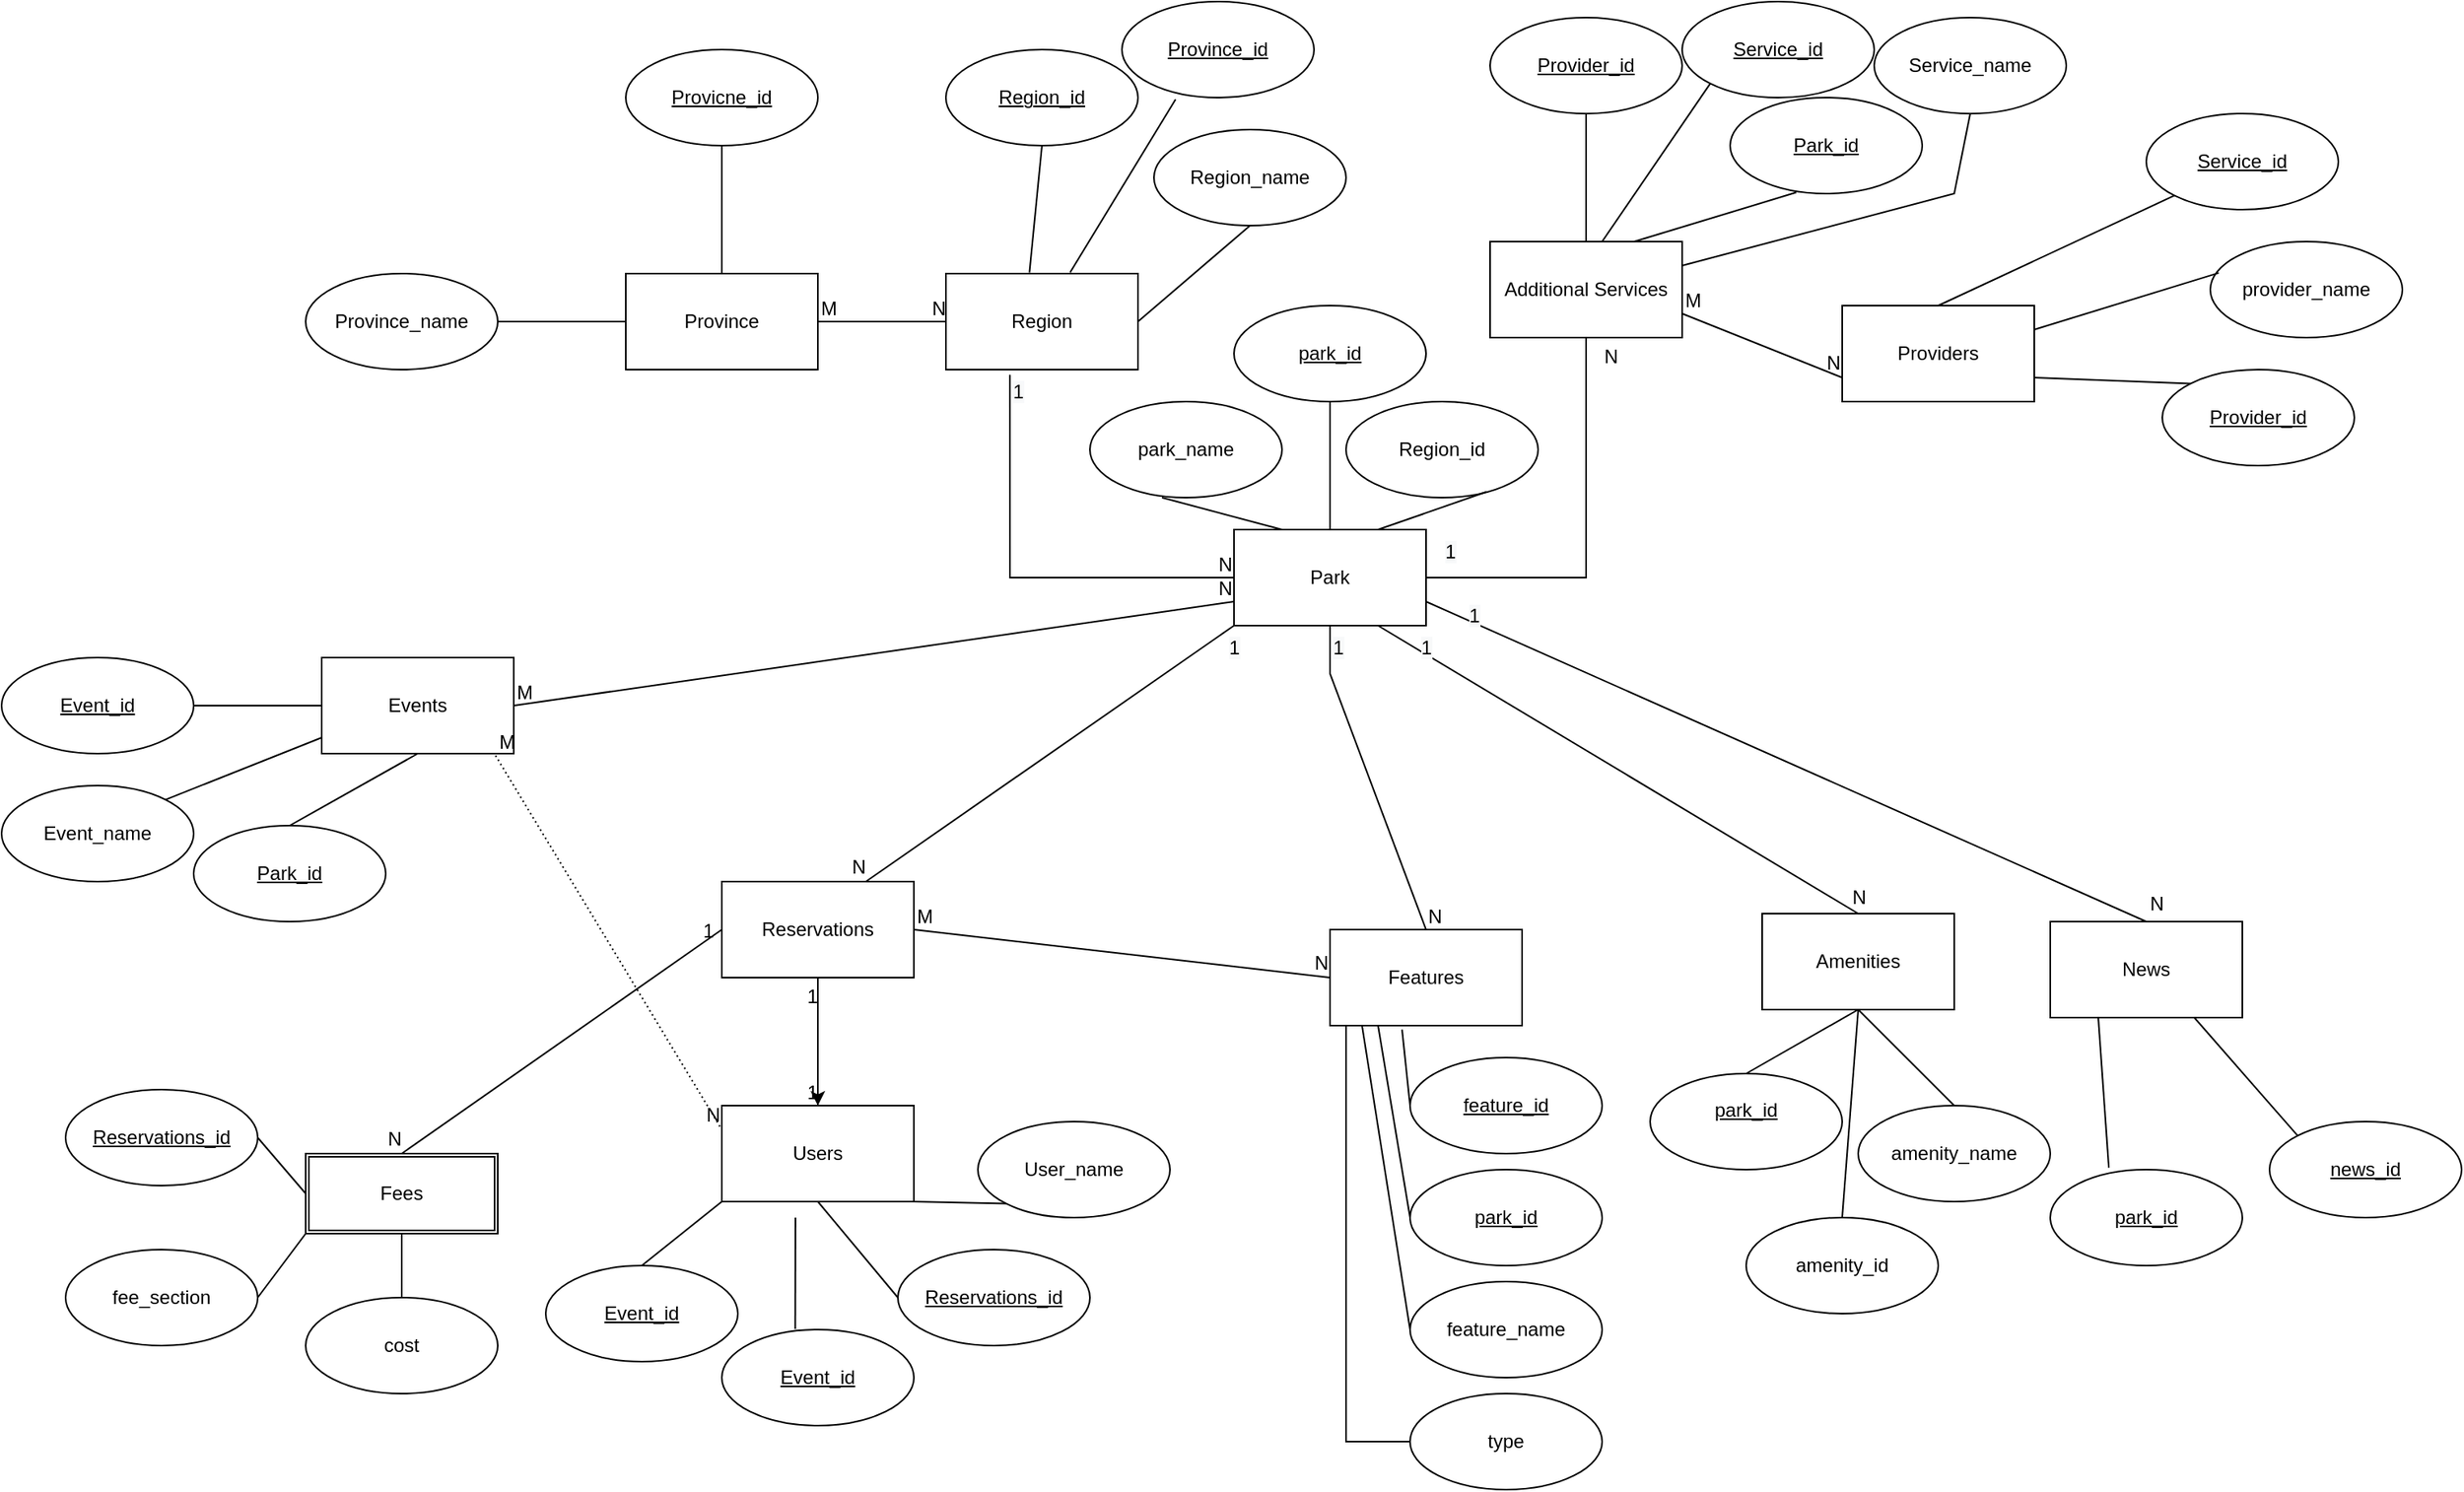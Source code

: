 <mxfile version="14.7.0" type="device"><diagram id="Ru9Gyq4Ven9jJbFdUqa-" name="Page-1"><mxGraphModel dx="2017" dy="718" grid="1" gridSize="10" guides="1" tooltips="1" connect="1" arrows="1" fold="1" page="1" pageScale="1" pageWidth="827" pageHeight="1169" math="0" shadow="0"><root><mxCell id="c_xQAYLgiLyRtK-3uw_F-0"/><mxCell id="c_xQAYLgiLyRtK-3uw_F-1" parent="c_xQAYLgiLyRtK-3uw_F-0"/><mxCell id="aypGaz_nGc7-xaIK_Xfo-0" value="Park" style="rounded=0;whiteSpace=wrap;html=1;" vertex="1" parent="c_xQAYLgiLyRtK-3uw_F-1"><mxGeometry x="-10" y="410" width="120" height="60" as="geometry"/></mxCell><mxCell id="aypGaz_nGc7-xaIK_Xfo-1" value="Region" style="rounded=0;whiteSpace=wrap;html=1;" vertex="1" parent="c_xQAYLgiLyRtK-3uw_F-1"><mxGeometry x="-190" y="250" width="120" height="60" as="geometry"/></mxCell><mxCell id="aypGaz_nGc7-xaIK_Xfo-5" value="Province" style="rounded=0;whiteSpace=wrap;html=1;" vertex="1" parent="c_xQAYLgiLyRtK-3uw_F-1"><mxGeometry x="-390" y="250" width="120" height="60" as="geometry"/></mxCell><mxCell id="aypGaz_nGc7-xaIK_Xfo-12" value="&lt;u&gt;Region_id&lt;/u&gt;" style="ellipse;whiteSpace=wrap;html=1;rounded=0;" vertex="1" parent="c_xQAYLgiLyRtK-3uw_F-1"><mxGeometry x="-190" y="110" width="120" height="60" as="geometry"/></mxCell><mxCell id="aypGaz_nGc7-xaIK_Xfo-14" value="Region_name" style="ellipse;whiteSpace=wrap;html=1;rounded=0;" vertex="1" parent="c_xQAYLgiLyRtK-3uw_F-1"><mxGeometry x="-60" y="160" width="120" height="60" as="geometry"/></mxCell><mxCell id="aypGaz_nGc7-xaIK_Xfo-16" value="&lt;u&gt;Province_id&lt;/u&gt;" style="ellipse;whiteSpace=wrap;html=1;rounded=0;" vertex="1" parent="c_xQAYLgiLyRtK-3uw_F-1"><mxGeometry x="-80" y="80" width="120" height="60" as="geometry"/></mxCell><mxCell id="aypGaz_nGc7-xaIK_Xfo-18" value="&lt;u&gt;Provicne_id&lt;/u&gt;" style="ellipse;whiteSpace=wrap;html=1;rounded=0;" vertex="1" parent="c_xQAYLgiLyRtK-3uw_F-1"><mxGeometry x="-390" y="110" width="120" height="60" as="geometry"/></mxCell><mxCell id="aypGaz_nGc7-xaIK_Xfo-20" value="Province_name" style="ellipse;whiteSpace=wrap;html=1;rounded=0;" vertex="1" parent="c_xQAYLgiLyRtK-3uw_F-1"><mxGeometry x="-590" y="250" width="120" height="60" as="geometry"/></mxCell><mxCell id="aypGaz_nGc7-xaIK_Xfo-22" value="Additional Services" style="rounded=0;whiteSpace=wrap;html=1;" vertex="1" parent="c_xQAYLgiLyRtK-3uw_F-1"><mxGeometry x="150" y="230" width="120" height="60" as="geometry"/></mxCell><mxCell id="aypGaz_nGc7-xaIK_Xfo-24" value="Providers" style="rounded=0;whiteSpace=wrap;html=1;" vertex="1" parent="c_xQAYLgiLyRtK-3uw_F-1"><mxGeometry x="370" y="270" width="120" height="60" as="geometry"/></mxCell><mxCell id="aypGaz_nGc7-xaIK_Xfo-26" value="&lt;u&gt;Provider_id&lt;/u&gt;" style="ellipse;whiteSpace=wrap;html=1;rounded=0;" vertex="1" parent="c_xQAYLgiLyRtK-3uw_F-1"><mxGeometry x="150" y="90" width="120" height="60" as="geometry"/></mxCell><mxCell id="aypGaz_nGc7-xaIK_Xfo-28" value="&lt;u&gt;Park_id&lt;/u&gt;" style="ellipse;whiteSpace=wrap;html=1;rounded=0;" vertex="1" parent="c_xQAYLgiLyRtK-3uw_F-1"><mxGeometry x="300" y="140" width="120" height="60" as="geometry"/></mxCell><mxCell id="aypGaz_nGc7-xaIK_Xfo-29" value="&lt;u&gt;Service_id&lt;/u&gt;" style="ellipse;whiteSpace=wrap;html=1;rounded=0;" vertex="1" parent="c_xQAYLgiLyRtK-3uw_F-1"><mxGeometry x="270" y="80" width="120" height="60" as="geometry"/></mxCell><mxCell id="aypGaz_nGc7-xaIK_Xfo-32" value="Service_name" style="ellipse;whiteSpace=wrap;html=1;rounded=0;" vertex="1" parent="c_xQAYLgiLyRtK-3uw_F-1"><mxGeometry x="390" y="90" width="120" height="60" as="geometry"/></mxCell><mxCell id="aypGaz_nGc7-xaIK_Xfo-35" value="provider_name" style="ellipse;whiteSpace=wrap;html=1;rounded=0;" vertex="1" parent="c_xQAYLgiLyRtK-3uw_F-1"><mxGeometry x="600" y="230" width="120" height="60" as="geometry"/></mxCell><mxCell id="aypGaz_nGc7-xaIK_Xfo-37" value="&lt;u&gt;Service_id&lt;/u&gt;" style="ellipse;whiteSpace=wrap;html=1;rounded=0;" vertex="1" parent="c_xQAYLgiLyRtK-3uw_F-1"><mxGeometry x="560" y="150" width="120" height="60" as="geometry"/></mxCell><mxCell id="aypGaz_nGc7-xaIK_Xfo-38" value="&lt;u&gt;Provider_id&lt;/u&gt;" style="ellipse;whiteSpace=wrap;html=1;rounded=0;" vertex="1" parent="c_xQAYLgiLyRtK-3uw_F-1"><mxGeometry x="570" y="310" width="120" height="60" as="geometry"/></mxCell><mxCell id="aypGaz_nGc7-xaIK_Xfo-41" value="Events" style="rounded=0;whiteSpace=wrap;html=1;" vertex="1" parent="c_xQAYLgiLyRtK-3uw_F-1"><mxGeometry x="-580" y="490" width="120" height="60" as="geometry"/></mxCell><mxCell id="aypGaz_nGc7-xaIK_Xfo-43" value="&lt;u&gt;Event_id&lt;/u&gt;" style="ellipse;whiteSpace=wrap;html=1;rounded=0;" vertex="1" parent="c_xQAYLgiLyRtK-3uw_F-1"><mxGeometry x="-780" y="490" width="120" height="60" as="geometry"/></mxCell><mxCell id="aypGaz_nGc7-xaIK_Xfo-45" value="Event_name" style="ellipse;whiteSpace=wrap;html=1;rounded=0;" vertex="1" parent="c_xQAYLgiLyRtK-3uw_F-1"><mxGeometry x="-780" y="570" width="120" height="60" as="geometry"/></mxCell><mxCell id="aypGaz_nGc7-xaIK_Xfo-46" value="&lt;u&gt;Park_id&lt;/u&gt;" style="ellipse;whiteSpace=wrap;html=1;rounded=0;" vertex="1" parent="c_xQAYLgiLyRtK-3uw_F-1"><mxGeometry x="-660" y="595" width="120" height="60" as="geometry"/></mxCell><mxCell id="aypGaz_nGc7-xaIK_Xfo-177" value="" style="edgeStyle=orthogonalEdgeStyle;rounded=0;orthogonalLoop=1;jettySize=auto;html=1;" edge="1" parent="c_xQAYLgiLyRtK-3uw_F-1" source="aypGaz_nGc7-xaIK_Xfo-49" target="aypGaz_nGc7-xaIK_Xfo-51"><mxGeometry relative="1" as="geometry"/></mxCell><mxCell id="aypGaz_nGc7-xaIK_Xfo-49" value="Reservations" style="rounded=0;whiteSpace=wrap;html=1;" vertex="1" parent="c_xQAYLgiLyRtK-3uw_F-1"><mxGeometry x="-330" y="630" width="120" height="60" as="geometry"/></mxCell><mxCell id="aypGaz_nGc7-xaIK_Xfo-51" value="Users" style="whiteSpace=wrap;html=1;rounded=0;" vertex="1" parent="c_xQAYLgiLyRtK-3uw_F-1"><mxGeometry x="-330" y="770" width="120" height="60" as="geometry"/></mxCell><mxCell id="aypGaz_nGc7-xaIK_Xfo-54" value="&lt;u&gt;Event_id&lt;/u&gt;" style="ellipse;whiteSpace=wrap;html=1;rounded=0;" vertex="1" parent="c_xQAYLgiLyRtK-3uw_F-1"><mxGeometry x="-330" y="910" width="120" height="60" as="geometry"/></mxCell><mxCell id="aypGaz_nGc7-xaIK_Xfo-56" value="&lt;u&gt;Reservations_id&lt;/u&gt;" style="ellipse;whiteSpace=wrap;html=1;rounded=0;" vertex="1" parent="c_xQAYLgiLyRtK-3uw_F-1"><mxGeometry x="-220" y="860" width="120" height="60" as="geometry"/></mxCell><mxCell id="aypGaz_nGc7-xaIK_Xfo-58" value="&lt;u&gt;Event_id&lt;/u&gt;" style="ellipse;whiteSpace=wrap;html=1;rounded=0;" vertex="1" parent="c_xQAYLgiLyRtK-3uw_F-1"><mxGeometry x="-440" y="870" width="120" height="60" as="geometry"/></mxCell><mxCell id="aypGaz_nGc7-xaIK_Xfo-60" value="User_name" style="ellipse;whiteSpace=wrap;html=1;rounded=0;" vertex="1" parent="c_xQAYLgiLyRtK-3uw_F-1"><mxGeometry x="-170" y="780" width="120" height="60" as="geometry"/></mxCell><mxCell id="aypGaz_nGc7-xaIK_Xfo-65" value="park_name" style="ellipse;whiteSpace=wrap;html=1;rounded=0;" vertex="1" parent="c_xQAYLgiLyRtK-3uw_F-1"><mxGeometry x="-100" y="330" width="120" height="60" as="geometry"/></mxCell><mxCell id="aypGaz_nGc7-xaIK_Xfo-66" value="Region_id" style="ellipse;whiteSpace=wrap;html=1;rounded=0;" vertex="1" parent="c_xQAYLgiLyRtK-3uw_F-1"><mxGeometry x="60" y="330" width="120" height="60" as="geometry"/></mxCell><mxCell id="aypGaz_nGc7-xaIK_Xfo-67" value="&lt;u&gt;park_id&lt;/u&gt;" style="ellipse;whiteSpace=wrap;html=1;rounded=0;" vertex="1" parent="c_xQAYLgiLyRtK-3uw_F-1"><mxGeometry x="-10" y="270" width="120" height="60" as="geometry"/></mxCell><mxCell id="aypGaz_nGc7-xaIK_Xfo-71" value="Features" style="whiteSpace=wrap;html=1;rounded=0;" vertex="1" parent="c_xQAYLgiLyRtK-3uw_F-1"><mxGeometry x="50" y="660" width="120" height="60" as="geometry"/></mxCell><mxCell id="aypGaz_nGc7-xaIK_Xfo-79" value="Fees" style="shape=ext;double=1;rounded=0;whiteSpace=wrap;html=1;" vertex="1" parent="c_xQAYLgiLyRtK-3uw_F-1"><mxGeometry x="-590" y="800" width="120" height="50" as="geometry"/></mxCell><mxCell id="aypGaz_nGc7-xaIK_Xfo-80" value="fee_section" style="ellipse;whiteSpace=wrap;html=1;rounded=0;" vertex="1" parent="c_xQAYLgiLyRtK-3uw_F-1"><mxGeometry x="-740" y="860" width="120" height="60" as="geometry"/></mxCell><mxCell id="aypGaz_nGc7-xaIK_Xfo-81" value="&lt;u&gt;Reservations_id&lt;/u&gt;" style="ellipse;whiteSpace=wrap;html=1;rounded=0;" vertex="1" parent="c_xQAYLgiLyRtK-3uw_F-1"><mxGeometry x="-740" y="760" width="120" height="60" as="geometry"/></mxCell><mxCell id="aypGaz_nGc7-xaIK_Xfo-82" value="cost" style="ellipse;whiteSpace=wrap;html=1;rounded=0;" vertex="1" parent="c_xQAYLgiLyRtK-3uw_F-1"><mxGeometry x="-590" y="890" width="120" height="60" as="geometry"/></mxCell><mxCell id="aypGaz_nGc7-xaIK_Xfo-86" value="Amenities" style="whiteSpace=wrap;html=1;rounded=0;" vertex="1" parent="c_xQAYLgiLyRtK-3uw_F-1"><mxGeometry x="320" y="650" width="120" height="60" as="geometry"/></mxCell><mxCell id="aypGaz_nGc7-xaIK_Xfo-88" value="News" style="whiteSpace=wrap;html=1;rounded=0;" vertex="1" parent="c_xQAYLgiLyRtK-3uw_F-1"><mxGeometry x="500" y="655" width="120" height="60" as="geometry"/></mxCell><mxCell id="aypGaz_nGc7-xaIK_Xfo-90" value="&lt;u&gt;feature_id&lt;/u&gt;" style="ellipse;whiteSpace=wrap;html=1;rounded=0;" vertex="1" parent="c_xQAYLgiLyRtK-3uw_F-1"><mxGeometry x="100" y="740" width="120" height="60" as="geometry"/></mxCell><mxCell id="aypGaz_nGc7-xaIK_Xfo-91" value="feature_name" style="ellipse;whiteSpace=wrap;html=1;rounded=0;" vertex="1" parent="c_xQAYLgiLyRtK-3uw_F-1"><mxGeometry x="100" y="880" width="120" height="60" as="geometry"/></mxCell><mxCell id="aypGaz_nGc7-xaIK_Xfo-92" value="&lt;u&gt;park_id&lt;/u&gt;" style="ellipse;whiteSpace=wrap;html=1;rounded=0;" vertex="1" parent="c_xQAYLgiLyRtK-3uw_F-1"><mxGeometry x="100" y="810" width="120" height="60" as="geometry"/></mxCell><mxCell id="aypGaz_nGc7-xaIK_Xfo-93" value="type" style="ellipse;whiteSpace=wrap;html=1;rounded=0;" vertex="1" parent="c_xQAYLgiLyRtK-3uw_F-1"><mxGeometry x="100" y="950" width="120" height="60" as="geometry"/></mxCell><mxCell id="aypGaz_nGc7-xaIK_Xfo-104" value="amenity_name" style="ellipse;whiteSpace=wrap;html=1;rounded=0;" vertex="1" parent="c_xQAYLgiLyRtK-3uw_F-1"><mxGeometry x="380" y="770" width="120" height="60" as="geometry"/></mxCell><mxCell id="aypGaz_nGc7-xaIK_Xfo-106" value="amenity_id" style="ellipse;whiteSpace=wrap;html=1;rounded=0;" vertex="1" parent="c_xQAYLgiLyRtK-3uw_F-1"><mxGeometry x="310" y="840" width="120" height="60" as="geometry"/></mxCell><mxCell id="aypGaz_nGc7-xaIK_Xfo-108" value="&lt;u&gt;park_id&lt;br&gt;&lt;br&gt;&lt;/u&gt;" style="ellipse;whiteSpace=wrap;html=1;rounded=0;" vertex="1" parent="c_xQAYLgiLyRtK-3uw_F-1"><mxGeometry x="250" y="750" width="120" height="60" as="geometry"/></mxCell><mxCell id="aypGaz_nGc7-xaIK_Xfo-110" value="&lt;u&gt;news_id&lt;/u&gt;" style="ellipse;whiteSpace=wrap;html=1;rounded=0;" vertex="1" parent="c_xQAYLgiLyRtK-3uw_F-1"><mxGeometry x="637" y="780" width="120" height="60" as="geometry"/></mxCell><mxCell id="aypGaz_nGc7-xaIK_Xfo-116" value="&lt;u&gt;park_id&lt;/u&gt;" style="ellipse;whiteSpace=wrap;html=1;rounded=0;" vertex="1" parent="c_xQAYLgiLyRtK-3uw_F-1"><mxGeometry x="500" y="810" width="120" height="60" as="geometry"/></mxCell><mxCell id="aypGaz_nGc7-xaIK_Xfo-118" value="" style="endArrow=none;html=1;rounded=0;exitX=0.5;exitY=0;exitDx=0;exitDy=0;entryX=0.5;entryY=1;entryDx=0;entryDy=0;" edge="1" parent="c_xQAYLgiLyRtK-3uw_F-1" source="aypGaz_nGc7-xaIK_Xfo-5" target="aypGaz_nGc7-xaIK_Xfo-18"><mxGeometry relative="1" as="geometry"><mxPoint x="-390" y="210" as="sourcePoint"/><mxPoint x="-230" y="210" as="targetPoint"/></mxGeometry></mxCell><mxCell id="aypGaz_nGc7-xaIK_Xfo-119" value="" style="endArrow=none;html=1;rounded=0;exitX=1;exitY=0.5;exitDx=0;exitDy=0;entryX=0;entryY=0.5;entryDx=0;entryDy=0;" edge="1" parent="c_xQAYLgiLyRtK-3uw_F-1" source="aypGaz_nGc7-xaIK_Xfo-20" target="aypGaz_nGc7-xaIK_Xfo-5"><mxGeometry relative="1" as="geometry"><mxPoint x="-480" y="290" as="sourcePoint"/><mxPoint x="-320" y="290" as="targetPoint"/></mxGeometry></mxCell><mxCell id="aypGaz_nGc7-xaIK_Xfo-125" value="" style="endArrow=none;html=1;rounded=0;entryX=0;entryY=0.5;entryDx=0;entryDy=0;" edge="1" parent="c_xQAYLgiLyRtK-3uw_F-1" target="aypGaz_nGc7-xaIK_Xfo-1"><mxGeometry relative="1" as="geometry"><mxPoint x="-270" y="280" as="sourcePoint"/><mxPoint x="-90" y="220" as="targetPoint"/></mxGeometry></mxCell><mxCell id="aypGaz_nGc7-xaIK_Xfo-126" value="M" style="resizable=0;html=1;align=left;verticalAlign=bottom;" connectable="0" vertex="1" parent="aypGaz_nGc7-xaIK_Xfo-125"><mxGeometry x="-1" relative="1" as="geometry"/></mxCell><mxCell id="aypGaz_nGc7-xaIK_Xfo-127" value="N" style="resizable=0;html=1;align=right;verticalAlign=bottom;" connectable="0" vertex="1" parent="aypGaz_nGc7-xaIK_Xfo-125"><mxGeometry x="1" relative="1" as="geometry"/></mxCell><mxCell id="aypGaz_nGc7-xaIK_Xfo-128" value="" style="endArrow=none;html=1;rounded=0;exitX=0.435;exitY=-0.012;exitDx=0;exitDy=0;exitPerimeter=0;entryX=0.5;entryY=1;entryDx=0;entryDy=0;" edge="1" parent="c_xQAYLgiLyRtK-3uw_F-1" source="aypGaz_nGc7-xaIK_Xfo-1" target="aypGaz_nGc7-xaIK_Xfo-12"><mxGeometry relative="1" as="geometry"><mxPoint x="-200" y="220" as="sourcePoint"/><mxPoint x="-40" y="220" as="targetPoint"/></mxGeometry></mxCell><mxCell id="aypGaz_nGc7-xaIK_Xfo-129" value="" style="endArrow=none;html=1;rounded=0;exitX=0.647;exitY=-0.012;exitDx=0;exitDy=0;exitPerimeter=0;entryX=0.279;entryY=1.018;entryDx=0;entryDy=0;entryPerimeter=0;" edge="1" parent="c_xQAYLgiLyRtK-3uw_F-1" source="aypGaz_nGc7-xaIK_Xfo-1" target="aypGaz_nGc7-xaIK_Xfo-16"><mxGeometry relative="1" as="geometry"><mxPoint x="-127.8" y="259.28" as="sourcePoint"/><mxPoint x="-120" y="180" as="targetPoint"/></mxGeometry></mxCell><mxCell id="aypGaz_nGc7-xaIK_Xfo-130" value="" style="endArrow=none;html=1;rounded=0;exitX=1;exitY=0.5;exitDx=0;exitDy=0;entryX=0.5;entryY=1;entryDx=0;entryDy=0;" edge="1" parent="c_xQAYLgiLyRtK-3uw_F-1" source="aypGaz_nGc7-xaIK_Xfo-1" target="aypGaz_nGc7-xaIK_Xfo-14"><mxGeometry relative="1" as="geometry"><mxPoint x="-117.8" y="269.28" as="sourcePoint"/><mxPoint x="-110" y="190" as="targetPoint"/></mxGeometry></mxCell><mxCell id="aypGaz_nGc7-xaIK_Xfo-134" value="" style="endArrow=none;html=1;rounded=0;exitX=0.333;exitY=1.055;exitDx=0;exitDy=0;exitPerimeter=0;entryX=0;entryY=0.5;entryDx=0;entryDy=0;" edge="1" parent="c_xQAYLgiLyRtK-3uw_F-1" source="aypGaz_nGc7-xaIK_Xfo-1" target="aypGaz_nGc7-xaIK_Xfo-0"><mxGeometry relative="1" as="geometry"><mxPoint x="-170" y="390" as="sourcePoint"/><mxPoint x="-10" y="390" as="targetPoint"/><Array as="points"><mxPoint x="-150" y="440"/></Array></mxGeometry></mxCell><mxCell id="aypGaz_nGc7-xaIK_Xfo-135" value="N" style="resizable=0;html=1;align=right;verticalAlign=bottom;" connectable="0" vertex="1" parent="aypGaz_nGc7-xaIK_Xfo-134"><mxGeometry x="1" relative="1" as="geometry"/></mxCell><mxCell id="aypGaz_nGc7-xaIK_Xfo-136" value="" style="endArrow=none;html=1;rounded=0;exitX=0.25;exitY=0;exitDx=0;exitDy=0;" edge="1" parent="c_xQAYLgiLyRtK-3uw_F-1" source="aypGaz_nGc7-xaIK_Xfo-0"><mxGeometry relative="1" as="geometry"><mxPoint x="-60" y="290" as="sourcePoint"/><mxPoint x="-55" y="390" as="targetPoint"/></mxGeometry></mxCell><mxCell id="aypGaz_nGc7-xaIK_Xfo-137" value="" style="endArrow=none;html=1;rounded=0;exitX=0.5;exitY=0;exitDx=0;exitDy=0;entryX=0.5;entryY=1;entryDx=0;entryDy=0;" edge="1" parent="c_xQAYLgiLyRtK-3uw_F-1" source="aypGaz_nGc7-xaIK_Xfo-0" target="aypGaz_nGc7-xaIK_Xfo-67"><mxGeometry relative="1" as="geometry"><mxPoint x="-50" y="300" as="sourcePoint"/><mxPoint x="50" y="340" as="targetPoint"/></mxGeometry></mxCell><mxCell id="aypGaz_nGc7-xaIK_Xfo-138" value="" style="endArrow=none;html=1;rounded=0;exitX=0.75;exitY=0;exitDx=0;exitDy=0;entryX=0.732;entryY=0.94;entryDx=0;entryDy=0;entryPerimeter=0;" edge="1" parent="c_xQAYLgiLyRtK-3uw_F-1" source="aypGaz_nGc7-xaIK_Xfo-0" target="aypGaz_nGc7-xaIK_Xfo-66"><mxGeometry relative="1" as="geometry"><mxPoint x="-40" y="310" as="sourcePoint"/><mxPoint x="30" y="250" as="targetPoint"/></mxGeometry></mxCell><mxCell id="aypGaz_nGc7-xaIK_Xfo-142" value="" style="endArrow=none;html=1;rounded=0;exitX=1;exitY=0.5;exitDx=0;exitDy=0;entryX=0;entryY=0.75;entryDx=0;entryDy=0;" edge="1" parent="c_xQAYLgiLyRtK-3uw_F-1" source="aypGaz_nGc7-xaIK_Xfo-41" target="aypGaz_nGc7-xaIK_Xfo-0"><mxGeometry relative="1" as="geometry"><mxPoint x="-360" y="530" as="sourcePoint"/><mxPoint x="-200" y="530" as="targetPoint"/></mxGeometry></mxCell><mxCell id="aypGaz_nGc7-xaIK_Xfo-143" value="M" style="resizable=0;html=1;align=left;verticalAlign=bottom;" connectable="0" vertex="1" parent="aypGaz_nGc7-xaIK_Xfo-142"><mxGeometry x="-1" relative="1" as="geometry"/></mxCell><mxCell id="aypGaz_nGc7-xaIK_Xfo-144" value="N" style="resizable=0;html=1;align=right;verticalAlign=bottom;" connectable="0" vertex="1" parent="aypGaz_nGc7-xaIK_Xfo-142"><mxGeometry x="1" relative="1" as="geometry"/></mxCell><mxCell id="aypGaz_nGc7-xaIK_Xfo-145" value="" style="endArrow=none;html=1;rounded=0;exitX=0;exitY=0.5;exitDx=0;exitDy=0;entryX=1;entryY=0.5;entryDx=0;entryDy=0;" edge="1" parent="c_xQAYLgiLyRtK-3uw_F-1" source="aypGaz_nGc7-xaIK_Xfo-41" target="aypGaz_nGc7-xaIK_Xfo-43"><mxGeometry relative="1" as="geometry"><mxPoint x="-127.8" y="259.28" as="sourcePoint"/><mxPoint x="-120" y="180" as="targetPoint"/></mxGeometry></mxCell><mxCell id="aypGaz_nGc7-xaIK_Xfo-146" value="" style="endArrow=none;html=1;rounded=0;exitX=0;exitY=0.5;exitDx=0;exitDy=0;entryX=1;entryY=0;entryDx=0;entryDy=0;" edge="1" parent="c_xQAYLgiLyRtK-3uw_F-1" target="aypGaz_nGc7-xaIK_Xfo-45"><mxGeometry relative="1" as="geometry"><mxPoint x="-580" y="540" as="sourcePoint"/><mxPoint x="-660" y="540" as="targetPoint"/></mxGeometry></mxCell><mxCell id="aypGaz_nGc7-xaIK_Xfo-147" value="" style="endArrow=none;html=1;rounded=0;exitX=0.5;exitY=1;exitDx=0;exitDy=0;entryX=0.5;entryY=0;entryDx=0;entryDy=0;" edge="1" parent="c_xQAYLgiLyRtK-3uw_F-1" source="aypGaz_nGc7-xaIK_Xfo-41" target="aypGaz_nGc7-xaIK_Xfo-46"><mxGeometry relative="1" as="geometry"><mxPoint x="-570" y="550" as="sourcePoint"/><mxPoint x="-667.574" y="588.787" as="targetPoint"/></mxGeometry></mxCell><mxCell id="aypGaz_nGc7-xaIK_Xfo-148" value="" style="endArrow=none;html=1;rounded=0;exitX=0;exitY=0.5;exitDx=0;exitDy=0;entryX=1;entryY=0.5;entryDx=0;entryDy=0;" edge="1" parent="c_xQAYLgiLyRtK-3uw_F-1" source="aypGaz_nGc7-xaIK_Xfo-79" target="aypGaz_nGc7-xaIK_Xfo-81"><mxGeometry relative="1" as="geometry"><mxPoint x="-510" y="560" as="sourcePoint"/><mxPoint x="-590" y="605" as="targetPoint"/></mxGeometry></mxCell><mxCell id="aypGaz_nGc7-xaIK_Xfo-149" value="" style="endArrow=none;html=1;rounded=0;exitX=0;exitY=1;exitDx=0;exitDy=0;" edge="1" parent="c_xQAYLgiLyRtK-3uw_F-1" source="aypGaz_nGc7-xaIK_Xfo-79"><mxGeometry relative="1" as="geometry"><mxPoint x="-580" y="835" as="sourcePoint"/><mxPoint x="-620" y="890" as="targetPoint"/></mxGeometry></mxCell><mxCell id="aypGaz_nGc7-xaIK_Xfo-150" value="" style="endArrow=none;html=1;rounded=0;exitX=0.5;exitY=1;exitDx=0;exitDy=0;entryX=0.5;entryY=0;entryDx=0;entryDy=0;" edge="1" parent="c_xQAYLgiLyRtK-3uw_F-1" source="aypGaz_nGc7-xaIK_Xfo-79" target="aypGaz_nGc7-xaIK_Xfo-82"><mxGeometry relative="1" as="geometry"><mxPoint x="-580" y="860" as="sourcePoint"/><mxPoint x="-610" y="900" as="targetPoint"/></mxGeometry></mxCell><mxCell id="aypGaz_nGc7-xaIK_Xfo-151" value="" style="endArrow=none;html=1;rounded=0;entryX=0.382;entryY=-0.007;entryDx=0;entryDy=0;entryPerimeter=0;" edge="1" parent="c_xQAYLgiLyRtK-3uw_F-1" target="aypGaz_nGc7-xaIK_Xfo-54"><mxGeometry relative="1" as="geometry"><mxPoint x="-284" y="840" as="sourcePoint"/><mxPoint x="-520" y="900" as="targetPoint"/></mxGeometry></mxCell><mxCell id="aypGaz_nGc7-xaIK_Xfo-152" value="" style="endArrow=none;html=1;rounded=0;exitX=0.5;exitY=1;exitDx=0;exitDy=0;entryX=0;entryY=0.5;entryDx=0;entryDy=0;" edge="1" parent="c_xQAYLgiLyRtK-3uw_F-1" source="aypGaz_nGc7-xaIK_Xfo-51" target="aypGaz_nGc7-xaIK_Xfo-56"><mxGeometry relative="1" as="geometry"><mxPoint x="-510" y="870" as="sourcePoint"/><mxPoint x="-510" y="910" as="targetPoint"/></mxGeometry></mxCell><mxCell id="aypGaz_nGc7-xaIK_Xfo-153" value="" style="endArrow=none;html=1;rounded=0;exitX=1;exitY=1;exitDx=0;exitDy=0;entryX=0;entryY=1;entryDx=0;entryDy=0;" edge="1" parent="c_xQAYLgiLyRtK-3uw_F-1" source="aypGaz_nGc7-xaIK_Xfo-51" target="aypGaz_nGc7-xaIK_Xfo-60"><mxGeometry relative="1" as="geometry"><mxPoint x="-500" y="880" as="sourcePoint"/><mxPoint x="-500" y="920" as="targetPoint"/></mxGeometry></mxCell><mxCell id="aypGaz_nGc7-xaIK_Xfo-154" value="" style="endArrow=none;html=1;rounded=0;entryX=0.5;entryY=0;entryDx=0;entryDy=0;exitX=0;exitY=1;exitDx=0;exitDy=0;" edge="1" parent="c_xQAYLgiLyRtK-3uw_F-1" source="aypGaz_nGc7-xaIK_Xfo-51" target="aypGaz_nGc7-xaIK_Xfo-58"><mxGeometry relative="1" as="geometry"><mxPoint x="-274" y="850" as="sourcePoint"/><mxPoint x="-274.16" y="919.58" as="targetPoint"/></mxGeometry></mxCell><mxCell id="aypGaz_nGc7-xaIK_Xfo-155" value="" style="endArrow=none;html=1;rounded=0;dashed=1;dashPattern=1 2;exitX=0.905;exitY=1.02;exitDx=0;exitDy=0;exitPerimeter=0;entryX=0;entryY=0.25;entryDx=0;entryDy=0;" edge="1" parent="c_xQAYLgiLyRtK-3uw_F-1" source="aypGaz_nGc7-xaIK_Xfo-41" target="aypGaz_nGc7-xaIK_Xfo-51"><mxGeometry relative="1" as="geometry"><mxPoint x="-480" y="590" as="sourcePoint"/><mxPoint x="-320" y="590" as="targetPoint"/></mxGeometry></mxCell><mxCell id="aypGaz_nGc7-xaIK_Xfo-156" value="M" style="resizable=0;html=1;align=left;verticalAlign=bottom;" connectable="0" vertex="1" parent="aypGaz_nGc7-xaIK_Xfo-155"><mxGeometry x="-1" relative="1" as="geometry"/></mxCell><mxCell id="aypGaz_nGc7-xaIK_Xfo-157" value="N" style="resizable=0;html=1;align=right;verticalAlign=bottom;" connectable="0" vertex="1" parent="aypGaz_nGc7-xaIK_Xfo-155"><mxGeometry x="1" relative="1" as="geometry"/></mxCell><mxCell id="aypGaz_nGc7-xaIK_Xfo-158" value="" style="endArrow=none;html=1;rounded=0;exitX=0;exitY=0.5;exitDx=0;exitDy=0;entryX=0.5;entryY=0;entryDx=0;entryDy=0;" edge="1" parent="c_xQAYLgiLyRtK-3uw_F-1" source="aypGaz_nGc7-xaIK_Xfo-49" target="aypGaz_nGc7-xaIK_Xfo-79"><mxGeometry relative="1" as="geometry"><mxPoint x="-300" y="750" as="sourcePoint"/><mxPoint x="-140" y="750" as="targetPoint"/></mxGeometry></mxCell><mxCell id="aypGaz_nGc7-xaIK_Xfo-159" value="N" style="resizable=0;html=1;align=right;verticalAlign=bottom;" connectable="0" vertex="1" parent="aypGaz_nGc7-xaIK_Xfo-158"><mxGeometry x="1" relative="1" as="geometry"/></mxCell><mxCell id="aypGaz_nGc7-xaIK_Xfo-160" value="" style="endArrow=none;html=1;rounded=0;exitX=0;exitY=1;exitDx=0;exitDy=0;entryX=0.75;entryY=0;entryDx=0;entryDy=0;" edge="1" parent="c_xQAYLgiLyRtK-3uw_F-1" source="aypGaz_nGc7-xaIK_Xfo-0" target="aypGaz_nGc7-xaIK_Xfo-49"><mxGeometry relative="1" as="geometry"><mxPoint x="-130" y="550" as="sourcePoint"/><mxPoint x="30" y="550" as="targetPoint"/></mxGeometry></mxCell><mxCell id="aypGaz_nGc7-xaIK_Xfo-161" value="N" style="resizable=0;html=1;align=right;verticalAlign=bottom;" connectable="0" vertex="1" parent="aypGaz_nGc7-xaIK_Xfo-160"><mxGeometry x="1" relative="1" as="geometry"/></mxCell><mxCell id="aypGaz_nGc7-xaIK_Xfo-162" value="" style="endArrow=none;html=1;rounded=0;entryX=0;entryY=0.5;entryDx=0;entryDy=0;" edge="1" parent="c_xQAYLgiLyRtK-3uw_F-1" target="aypGaz_nGc7-xaIK_Xfo-93"><mxGeometry relative="1" as="geometry"><mxPoint x="60" y="720" as="sourcePoint"/><mxPoint x="110" y="980" as="targetPoint"/><Array as="points"><mxPoint x="60" y="800"/><mxPoint x="60" y="980"/></Array></mxGeometry></mxCell><mxCell id="aypGaz_nGc7-xaIK_Xfo-163" value="" style="endArrow=none;html=1;rounded=0;entryX=0;entryY=0.5;entryDx=0;entryDy=0;exitX=0.375;exitY=1.04;exitDx=0;exitDy=0;exitPerimeter=0;" edge="1" parent="c_xQAYLgiLyRtK-3uw_F-1" source="aypGaz_nGc7-xaIK_Xfo-71" target="aypGaz_nGc7-xaIK_Xfo-90"><mxGeometry relative="1" as="geometry"><mxPoint x="50" y="790" as="sourcePoint"/><mxPoint x="230" y="750" as="targetPoint"/></mxGeometry></mxCell><mxCell id="aypGaz_nGc7-xaIK_Xfo-164" value="" style="endArrow=none;html=1;rounded=0;entryX=0;entryY=0.5;entryDx=0;entryDy=0;exitX=0.25;exitY=1;exitDx=0;exitDy=0;" edge="1" parent="c_xQAYLgiLyRtK-3uw_F-1" source="aypGaz_nGc7-xaIK_Xfo-71" target="aypGaz_nGc7-xaIK_Xfo-92"><mxGeometry relative="1" as="geometry"><mxPoint x="105" y="732.4" as="sourcePoint"/><mxPoint x="110" y="780" as="targetPoint"/></mxGeometry></mxCell><mxCell id="aypGaz_nGc7-xaIK_Xfo-165" value="" style="endArrow=none;html=1;rounded=0;entryX=0;entryY=0.5;entryDx=0;entryDy=0;" edge="1" parent="c_xQAYLgiLyRtK-3uw_F-1" target="aypGaz_nGc7-xaIK_Xfo-91"><mxGeometry relative="1" as="geometry"><mxPoint x="70" y="720" as="sourcePoint"/><mxPoint x="120" y="790" as="targetPoint"/></mxGeometry></mxCell><mxCell id="aypGaz_nGc7-xaIK_Xfo-166" value="" style="endArrow=none;html=1;rounded=0;entryX=0;entryY=0.5;entryDx=0;entryDy=0;" edge="1" parent="c_xQAYLgiLyRtK-3uw_F-1" target="aypGaz_nGc7-xaIK_Xfo-71"><mxGeometry relative="1" as="geometry"><mxPoint x="-210" y="660" as="sourcePoint"/><mxPoint x="-50" y="660" as="targetPoint"/></mxGeometry></mxCell><mxCell id="aypGaz_nGc7-xaIK_Xfo-167" value="M" style="resizable=0;html=1;align=left;verticalAlign=bottom;" connectable="0" vertex="1" parent="aypGaz_nGc7-xaIK_Xfo-166"><mxGeometry x="-1" relative="1" as="geometry"/></mxCell><mxCell id="aypGaz_nGc7-xaIK_Xfo-168" value="N" style="resizable=0;html=1;align=right;verticalAlign=bottom;" connectable="0" vertex="1" parent="aypGaz_nGc7-xaIK_Xfo-166"><mxGeometry x="1" relative="1" as="geometry"/></mxCell><mxCell id="aypGaz_nGc7-xaIK_Xfo-169" value="" style="endArrow=none;html=1;rounded=0;exitX=0.5;exitY=1;exitDx=0;exitDy=0;entryX=0.5;entryY=0;entryDx=0;entryDy=0;" edge="1" parent="c_xQAYLgiLyRtK-3uw_F-1" source="aypGaz_nGc7-xaIK_Xfo-86" target="aypGaz_nGc7-xaIK_Xfo-108"><mxGeometry relative="1" as="geometry"><mxPoint x="170" y="750" as="sourcePoint"/><mxPoint x="330" y="750" as="targetPoint"/></mxGeometry></mxCell><mxCell id="aypGaz_nGc7-xaIK_Xfo-170" value="" style="endArrow=none;html=1;rounded=0;exitX=0.5;exitY=1;exitDx=0;exitDy=0;entryX=0.5;entryY=0;entryDx=0;entryDy=0;" edge="1" parent="c_xQAYLgiLyRtK-3uw_F-1" source="aypGaz_nGc7-xaIK_Xfo-86" target="aypGaz_nGc7-xaIK_Xfo-104"><mxGeometry relative="1" as="geometry"><mxPoint x="390" y="720" as="sourcePoint"/><mxPoint x="320" y="760" as="targetPoint"/></mxGeometry></mxCell><mxCell id="aypGaz_nGc7-xaIK_Xfo-171" value="" style="endArrow=none;html=1;rounded=0;entryX=0.5;entryY=0;entryDx=0;entryDy=0;" edge="1" parent="c_xQAYLgiLyRtK-3uw_F-1" target="aypGaz_nGc7-xaIK_Xfo-106"><mxGeometry relative="1" as="geometry"><mxPoint x="380" y="710" as="sourcePoint"/><mxPoint x="330" y="770" as="targetPoint"/></mxGeometry></mxCell><mxCell id="aypGaz_nGc7-xaIK_Xfo-172" value="" style="endArrow=none;html=1;rounded=0;entryX=0.25;entryY=1;entryDx=0;entryDy=0;exitX=0.305;exitY=-0.02;exitDx=0;exitDy=0;exitPerimeter=0;" edge="1" parent="c_xQAYLgiLyRtK-3uw_F-1" source="aypGaz_nGc7-xaIK_Xfo-116" target="aypGaz_nGc7-xaIK_Xfo-88"><mxGeometry relative="1" as="geometry"><mxPoint x="310" y="750" as="sourcePoint"/><mxPoint x="470" y="750" as="targetPoint"/></mxGeometry></mxCell><mxCell id="aypGaz_nGc7-xaIK_Xfo-173" value="" style="endArrow=none;html=1;rounded=0;entryX=0.75;entryY=1;entryDx=0;entryDy=0;exitX=0;exitY=0;exitDx=0;exitDy=0;" edge="1" parent="c_xQAYLgiLyRtK-3uw_F-1" source="aypGaz_nGc7-xaIK_Xfo-110" target="aypGaz_nGc7-xaIK_Xfo-88"><mxGeometry relative="1" as="geometry"><mxPoint x="546.6" y="818.8" as="sourcePoint"/><mxPoint x="540" y="725" as="targetPoint"/></mxGeometry></mxCell><mxCell id="aypGaz_nGc7-xaIK_Xfo-174" value="" style="endArrow=none;html=1;rounded=0;exitX=0.5;exitY=1;exitDx=0;exitDy=0;entryX=0.5;entryY=0;entryDx=0;entryDy=0;" edge="1" parent="c_xQAYLgiLyRtK-3uw_F-1" source="aypGaz_nGc7-xaIK_Xfo-49" target="aypGaz_nGc7-xaIK_Xfo-51"><mxGeometry relative="1" as="geometry"><mxPoint x="-310" y="730" as="sourcePoint"/><mxPoint x="-150" y="730" as="targetPoint"/></mxGeometry></mxCell><mxCell id="aypGaz_nGc7-xaIK_Xfo-175" value="1" style="resizable=0;html=1;align=right;verticalAlign=bottom;" connectable="0" vertex="1" parent="aypGaz_nGc7-xaIK_Xfo-174"><mxGeometry x="1" relative="1" as="geometry"/></mxCell><mxCell id="aypGaz_nGc7-xaIK_Xfo-176" value="1" style="resizable=0;html=1;align=right;verticalAlign=bottom;" connectable="0" vertex="1" parent="c_xQAYLgiLyRtK-3uw_F-1"><mxGeometry x="-270" y="710" as="geometry"/></mxCell><mxCell id="aypGaz_nGc7-xaIK_Xfo-178" value="1" style="resizable=0;html=1;align=right;verticalAlign=bottom;" connectable="0" vertex="1" parent="c_xQAYLgiLyRtK-3uw_F-1"><mxGeometry x="-260" y="720" as="geometry"><mxPoint x="-75" y="-51" as="offset"/></mxGeometry></mxCell><mxCell id="aypGaz_nGc7-xaIK_Xfo-179" value="&lt;span style=&quot;color: rgb(0, 0, 0); font-family: helvetica; font-size: 12px; font-style: normal; font-weight: 400; letter-spacing: normal; text-align: right; text-indent: 0px; text-transform: none; word-spacing: 0px; background-color: rgb(248, 249, 250); display: inline; float: none;&quot;&gt;1&lt;/span&gt;" style="text;whiteSpace=wrap;html=1;" vertex="1" parent="c_xQAYLgiLyRtK-3uw_F-1"><mxGeometry x="-15" y="470" width="30" height="30" as="geometry"/></mxCell><mxCell id="aypGaz_nGc7-xaIK_Xfo-180" value="&lt;span style=&quot;color: rgb(0, 0, 0); font-family: helvetica; font-size: 12px; font-style: normal; font-weight: 400; letter-spacing: normal; text-align: right; text-indent: 0px; text-transform: none; word-spacing: 0px; background-color: rgb(248, 249, 250); display: inline; float: none;&quot;&gt;1&lt;/span&gt;" style="text;whiteSpace=wrap;html=1;" vertex="1" parent="c_xQAYLgiLyRtK-3uw_F-1"><mxGeometry x="-150" y="310" width="30" height="30" as="geometry"/></mxCell><mxCell id="aypGaz_nGc7-xaIK_Xfo-181" value="&lt;span style=&quot;color: rgb(0, 0, 0); font-family: helvetica; font-size: 12px; font-style: normal; font-weight: 400; letter-spacing: normal; text-align: right; text-indent: 0px; text-transform: none; word-spacing: 0px; background-color: rgb(248, 249, 250); display: inline; float: none;&quot;&gt;1&lt;/span&gt;" style="text;whiteSpace=wrap;html=1;" vertex="1" parent="c_xQAYLgiLyRtK-3uw_F-1"><mxGeometry x="50" y="470" width="30" height="30" as="geometry"/></mxCell><mxCell id="aypGaz_nGc7-xaIK_Xfo-182" value="" style="endArrow=none;html=1;rounded=0;exitX=0.5;exitY=1;exitDx=0;exitDy=0;entryX=0.5;entryY=0;entryDx=0;entryDy=0;" edge="1" parent="c_xQAYLgiLyRtK-3uw_F-1" source="aypGaz_nGc7-xaIK_Xfo-0" target="aypGaz_nGc7-xaIK_Xfo-71"><mxGeometry relative="1" as="geometry"><mxPoint x="30" y="550" as="sourcePoint"/><mxPoint x="190" y="550" as="targetPoint"/><Array as="points"><mxPoint x="50" y="500"/></Array></mxGeometry></mxCell><mxCell id="aypGaz_nGc7-xaIK_Xfo-183" value="N" style="resizable=0;html=1;align=right;verticalAlign=bottom;" connectable="0" vertex="1" parent="aypGaz_nGc7-xaIK_Xfo-182"><mxGeometry x="1" relative="1" as="geometry"><mxPoint x="10" as="offset"/></mxGeometry></mxCell><mxCell id="aypGaz_nGc7-xaIK_Xfo-186" value="" style="endArrow=none;html=1;rounded=0;exitX=0.75;exitY=1;exitDx=0;exitDy=0;entryX=0.5;entryY=0;entryDx=0;entryDy=0;" edge="1" parent="c_xQAYLgiLyRtK-3uw_F-1" source="aypGaz_nGc7-xaIK_Xfo-0" target="aypGaz_nGc7-xaIK_Xfo-86"><mxGeometry relative="1" as="geometry"><mxPoint x="270" y="560" as="sourcePoint"/><mxPoint x="430" y="560" as="targetPoint"/></mxGeometry></mxCell><mxCell id="aypGaz_nGc7-xaIK_Xfo-188" value="" style="endArrow=none;html=1;rounded=0;exitX=1;exitY=0.75;exitDx=0;exitDy=0;entryX=0.5;entryY=0;entryDx=0;entryDy=0;" edge="1" parent="c_xQAYLgiLyRtK-3uw_F-1" source="aypGaz_nGc7-xaIK_Xfo-0" target="aypGaz_nGc7-xaIK_Xfo-88"><mxGeometry relative="1" as="geometry"><mxPoint x="270" y="560" as="sourcePoint"/><mxPoint x="570" y="650" as="targetPoint"/></mxGeometry></mxCell><mxCell id="aypGaz_nGc7-xaIK_Xfo-190" value="N" style="resizable=0;html=1;align=right;verticalAlign=bottom;" connectable="0" vertex="1" parent="c_xQAYLgiLyRtK-3uw_F-1"><mxGeometry x="170.003" y="710.004" as="geometry"><mxPoint x="215" y="-62" as="offset"/></mxGeometry></mxCell><mxCell id="aypGaz_nGc7-xaIK_Xfo-191" value="N" style="resizable=0;html=1;align=right;verticalAlign=bottom;" connectable="0" vertex="1" parent="c_xQAYLgiLyRtK-3uw_F-1"><mxGeometry x="110.003" y="685.004" as="geometry"><mxPoint x="461" y="-33" as="offset"/></mxGeometry></mxCell><mxCell id="aypGaz_nGc7-xaIK_Xfo-192" value="&lt;span style=&quot;color: rgb(0, 0, 0); font-family: helvetica; font-size: 12px; font-style: normal; font-weight: 400; letter-spacing: normal; text-align: right; text-indent: 0px; text-transform: none; word-spacing: 0px; background-color: rgb(248, 249, 250); display: inline; float: none;&quot;&gt;1&lt;/span&gt;" style="text;whiteSpace=wrap;html=1;" vertex="1" parent="c_xQAYLgiLyRtK-3uw_F-1"><mxGeometry x="105" y="470" width="30" height="30" as="geometry"/></mxCell><mxCell id="aypGaz_nGc7-xaIK_Xfo-193" value="&lt;span style=&quot;color: rgb(0, 0, 0); font-family: helvetica; font-size: 12px; font-style: normal; font-weight: 400; letter-spacing: normal; text-align: right; text-indent: 0px; text-transform: none; word-spacing: 0px; background-color: rgb(248, 249, 250); display: inline; float: none;&quot;&gt;1&lt;/span&gt;" style="text;whiteSpace=wrap;html=1;" vertex="1" parent="c_xQAYLgiLyRtK-3uw_F-1"><mxGeometry x="135" y="450" width="30" height="30" as="geometry"/></mxCell><mxCell id="aypGaz_nGc7-xaIK_Xfo-194" value="" style="endArrow=none;html=1;rounded=0;exitX=1;exitY=0.5;exitDx=0;exitDy=0;entryX=0.5;entryY=1;entryDx=0;entryDy=0;" edge="1" parent="c_xQAYLgiLyRtK-3uw_F-1" source="aypGaz_nGc7-xaIK_Xfo-0" target="aypGaz_nGc7-xaIK_Xfo-22"><mxGeometry relative="1" as="geometry"><mxPoint x="190" y="400" as="sourcePoint"/><mxPoint x="350" y="400" as="targetPoint"/><Array as="points"><mxPoint x="210" y="440"/></Array></mxGeometry></mxCell><mxCell id="aypGaz_nGc7-xaIK_Xfo-195" value="N" style="resizable=0;html=1;align=right;verticalAlign=bottom;" connectable="0" vertex="1" parent="aypGaz_nGc7-xaIK_Xfo-194"><mxGeometry x="1" relative="1" as="geometry"><mxPoint x="20" y="20" as="offset"/></mxGeometry></mxCell><mxCell id="aypGaz_nGc7-xaIK_Xfo-196" value="&lt;span style=&quot;color: rgb(0, 0, 0); font-family: helvetica; font-size: 12px; font-style: normal; font-weight: 400; letter-spacing: normal; text-align: right; text-indent: 0px; text-transform: none; word-spacing: 0px; background-color: rgb(248, 249, 250); display: inline; float: none;&quot;&gt;1&lt;/span&gt;" style="text;whiteSpace=wrap;html=1;" vertex="1" parent="c_xQAYLgiLyRtK-3uw_F-1"><mxGeometry x="120" y="410" width="30" height="30" as="geometry"/></mxCell><mxCell id="aypGaz_nGc7-xaIK_Xfo-200" value="" style="endArrow=none;html=1;rounded=0;exitX=1;exitY=0.75;exitDx=0;exitDy=0;entryX=0;entryY=0.75;entryDx=0;entryDy=0;" edge="1" parent="c_xQAYLgiLyRtK-3uw_F-1" source="aypGaz_nGc7-xaIK_Xfo-22" target="aypGaz_nGc7-xaIK_Xfo-24"><mxGeometry relative="1" as="geometry"><mxPoint x="240" y="320" as="sourcePoint"/><mxPoint x="400" y="320" as="targetPoint"/></mxGeometry></mxCell><mxCell id="aypGaz_nGc7-xaIK_Xfo-201" value="M" style="resizable=0;html=1;align=left;verticalAlign=bottom;" connectable="0" vertex="1" parent="aypGaz_nGc7-xaIK_Xfo-200"><mxGeometry x="-1" relative="1" as="geometry"/></mxCell><mxCell id="aypGaz_nGc7-xaIK_Xfo-202" value="N" style="resizable=0;html=1;align=right;verticalAlign=bottom;" connectable="0" vertex="1" parent="aypGaz_nGc7-xaIK_Xfo-200"><mxGeometry x="1" relative="1" as="geometry"/></mxCell><mxCell id="aypGaz_nGc7-xaIK_Xfo-203" value="" style="endArrow=none;html=1;rounded=0;exitX=0.5;exitY=0;exitDx=0;exitDy=0;entryX=0.5;entryY=1;entryDx=0;entryDy=0;" edge="1" parent="c_xQAYLgiLyRtK-3uw_F-1" source="aypGaz_nGc7-xaIK_Xfo-22" target="aypGaz_nGc7-xaIK_Xfo-26"><mxGeometry relative="1" as="geometry"><mxPoint x="220" y="190" as="sourcePoint"/><mxPoint x="380" y="190" as="targetPoint"/></mxGeometry></mxCell><mxCell id="aypGaz_nGc7-xaIK_Xfo-204" value="" style="endArrow=none;html=1;rounded=0;entryX=0;entryY=1;entryDx=0;entryDy=0;" edge="1" parent="c_xQAYLgiLyRtK-3uw_F-1" target="aypGaz_nGc7-xaIK_Xfo-29"><mxGeometry relative="1" as="geometry"><mxPoint x="220" y="230" as="sourcePoint"/><mxPoint x="310" y="130" as="targetPoint"/></mxGeometry></mxCell><mxCell id="aypGaz_nGc7-xaIK_Xfo-205" value="" style="endArrow=none;html=1;rounded=0;entryX=0.344;entryY=0.988;entryDx=0;entryDy=0;entryPerimeter=0;exitX=0.75;exitY=0;exitDx=0;exitDy=0;" edge="1" parent="c_xQAYLgiLyRtK-3uw_F-1" source="aypGaz_nGc7-xaIK_Xfo-22" target="aypGaz_nGc7-xaIK_Xfo-28"><mxGeometry relative="1" as="geometry"><mxPoint x="230" y="240.0" as="sourcePoint"/><mxPoint x="306.76" y="152.16" as="targetPoint"/></mxGeometry></mxCell><mxCell id="aypGaz_nGc7-xaIK_Xfo-206" value="" style="endArrow=none;html=1;rounded=0;entryX=0.5;entryY=1;entryDx=0;entryDy=0;exitX=1;exitY=0.25;exitDx=0;exitDy=0;" edge="1" parent="c_xQAYLgiLyRtK-3uw_F-1" source="aypGaz_nGc7-xaIK_Xfo-22" target="aypGaz_nGc7-xaIK_Xfo-32"><mxGeometry relative="1" as="geometry"><mxPoint x="240" y="250.0" as="sourcePoint"/><mxPoint x="316.76" y="162.16" as="targetPoint"/><Array as="points"><mxPoint x="440" y="200"/></Array></mxGeometry></mxCell><mxCell id="aypGaz_nGc7-xaIK_Xfo-207" value="" style="endArrow=none;html=1;rounded=0;entryX=0;entryY=1;entryDx=0;entryDy=0;exitX=0.5;exitY=0;exitDx=0;exitDy=0;" edge="1" parent="c_xQAYLgiLyRtK-3uw_F-1" source="aypGaz_nGc7-xaIK_Xfo-24" target="aypGaz_nGc7-xaIK_Xfo-37"><mxGeometry relative="1" as="geometry"><mxPoint x="250" y="240.0" as="sourcePoint"/><mxPoint x="351.28" y="209.28" as="targetPoint"/></mxGeometry></mxCell><mxCell id="aypGaz_nGc7-xaIK_Xfo-208" value="" style="endArrow=none;html=1;rounded=0;entryX=0.044;entryY=0.326;entryDx=0;entryDy=0;entryPerimeter=0;exitX=1;exitY=0.25;exitDx=0;exitDy=0;" edge="1" parent="c_xQAYLgiLyRtK-3uw_F-1" source="aypGaz_nGc7-xaIK_Xfo-24" target="aypGaz_nGc7-xaIK_Xfo-35"><mxGeometry relative="1" as="geometry"><mxPoint x="440" y="280.0" as="sourcePoint"/><mxPoint x="578.76" y="212.74" as="targetPoint"/></mxGeometry></mxCell><mxCell id="aypGaz_nGc7-xaIK_Xfo-209" value="" style="endArrow=none;html=1;rounded=0;entryX=0;entryY=0;entryDx=0;entryDy=0;exitX=1;exitY=0.75;exitDx=0;exitDy=0;" edge="1" parent="c_xQAYLgiLyRtK-3uw_F-1" source="aypGaz_nGc7-xaIK_Xfo-24" target="aypGaz_nGc7-xaIK_Xfo-38"><mxGeometry relative="1" as="geometry"><mxPoint x="440" y="280.0" as="sourcePoint"/><mxPoint x="587.574" y="211.213" as="targetPoint"/></mxGeometry></mxCell></root></mxGraphModel></diagram></mxfile>
